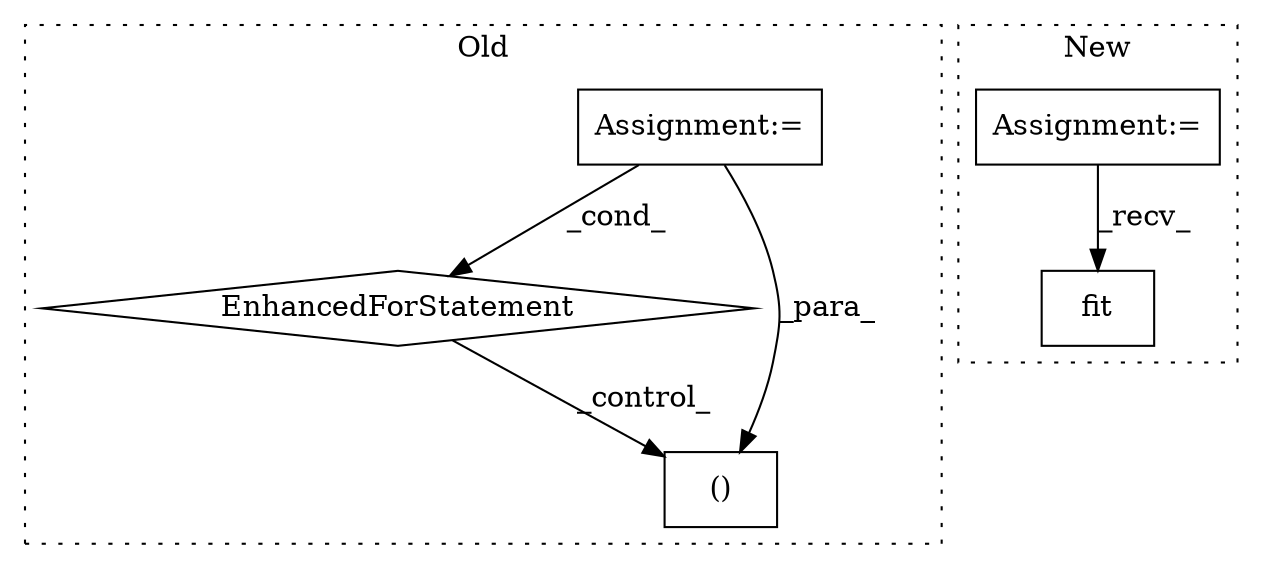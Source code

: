 digraph G {
subgraph cluster0 {
1 [label="EnhancedForStatement" a="70" s="1269,1364" l="53,3" shape="diamond"];
3 [label="Assignment:=" a="7" s="1269,1364" l="53,3" shape="box"];
5 [label="()" a="106" s="1389" l="67" shape="box"];
label = "Old";
style="dotted";
}
subgraph cluster1 {
2 [label="fit" a="32" s="1175,1185" l="4,1" shape="box"];
4 [label="Assignment:=" a="7" s="1154" l="1" shape="box"];
label = "New";
style="dotted";
}
1 -> 5 [label="_control_"];
3 -> 5 [label="_para_"];
3 -> 1 [label="_cond_"];
4 -> 2 [label="_recv_"];
}